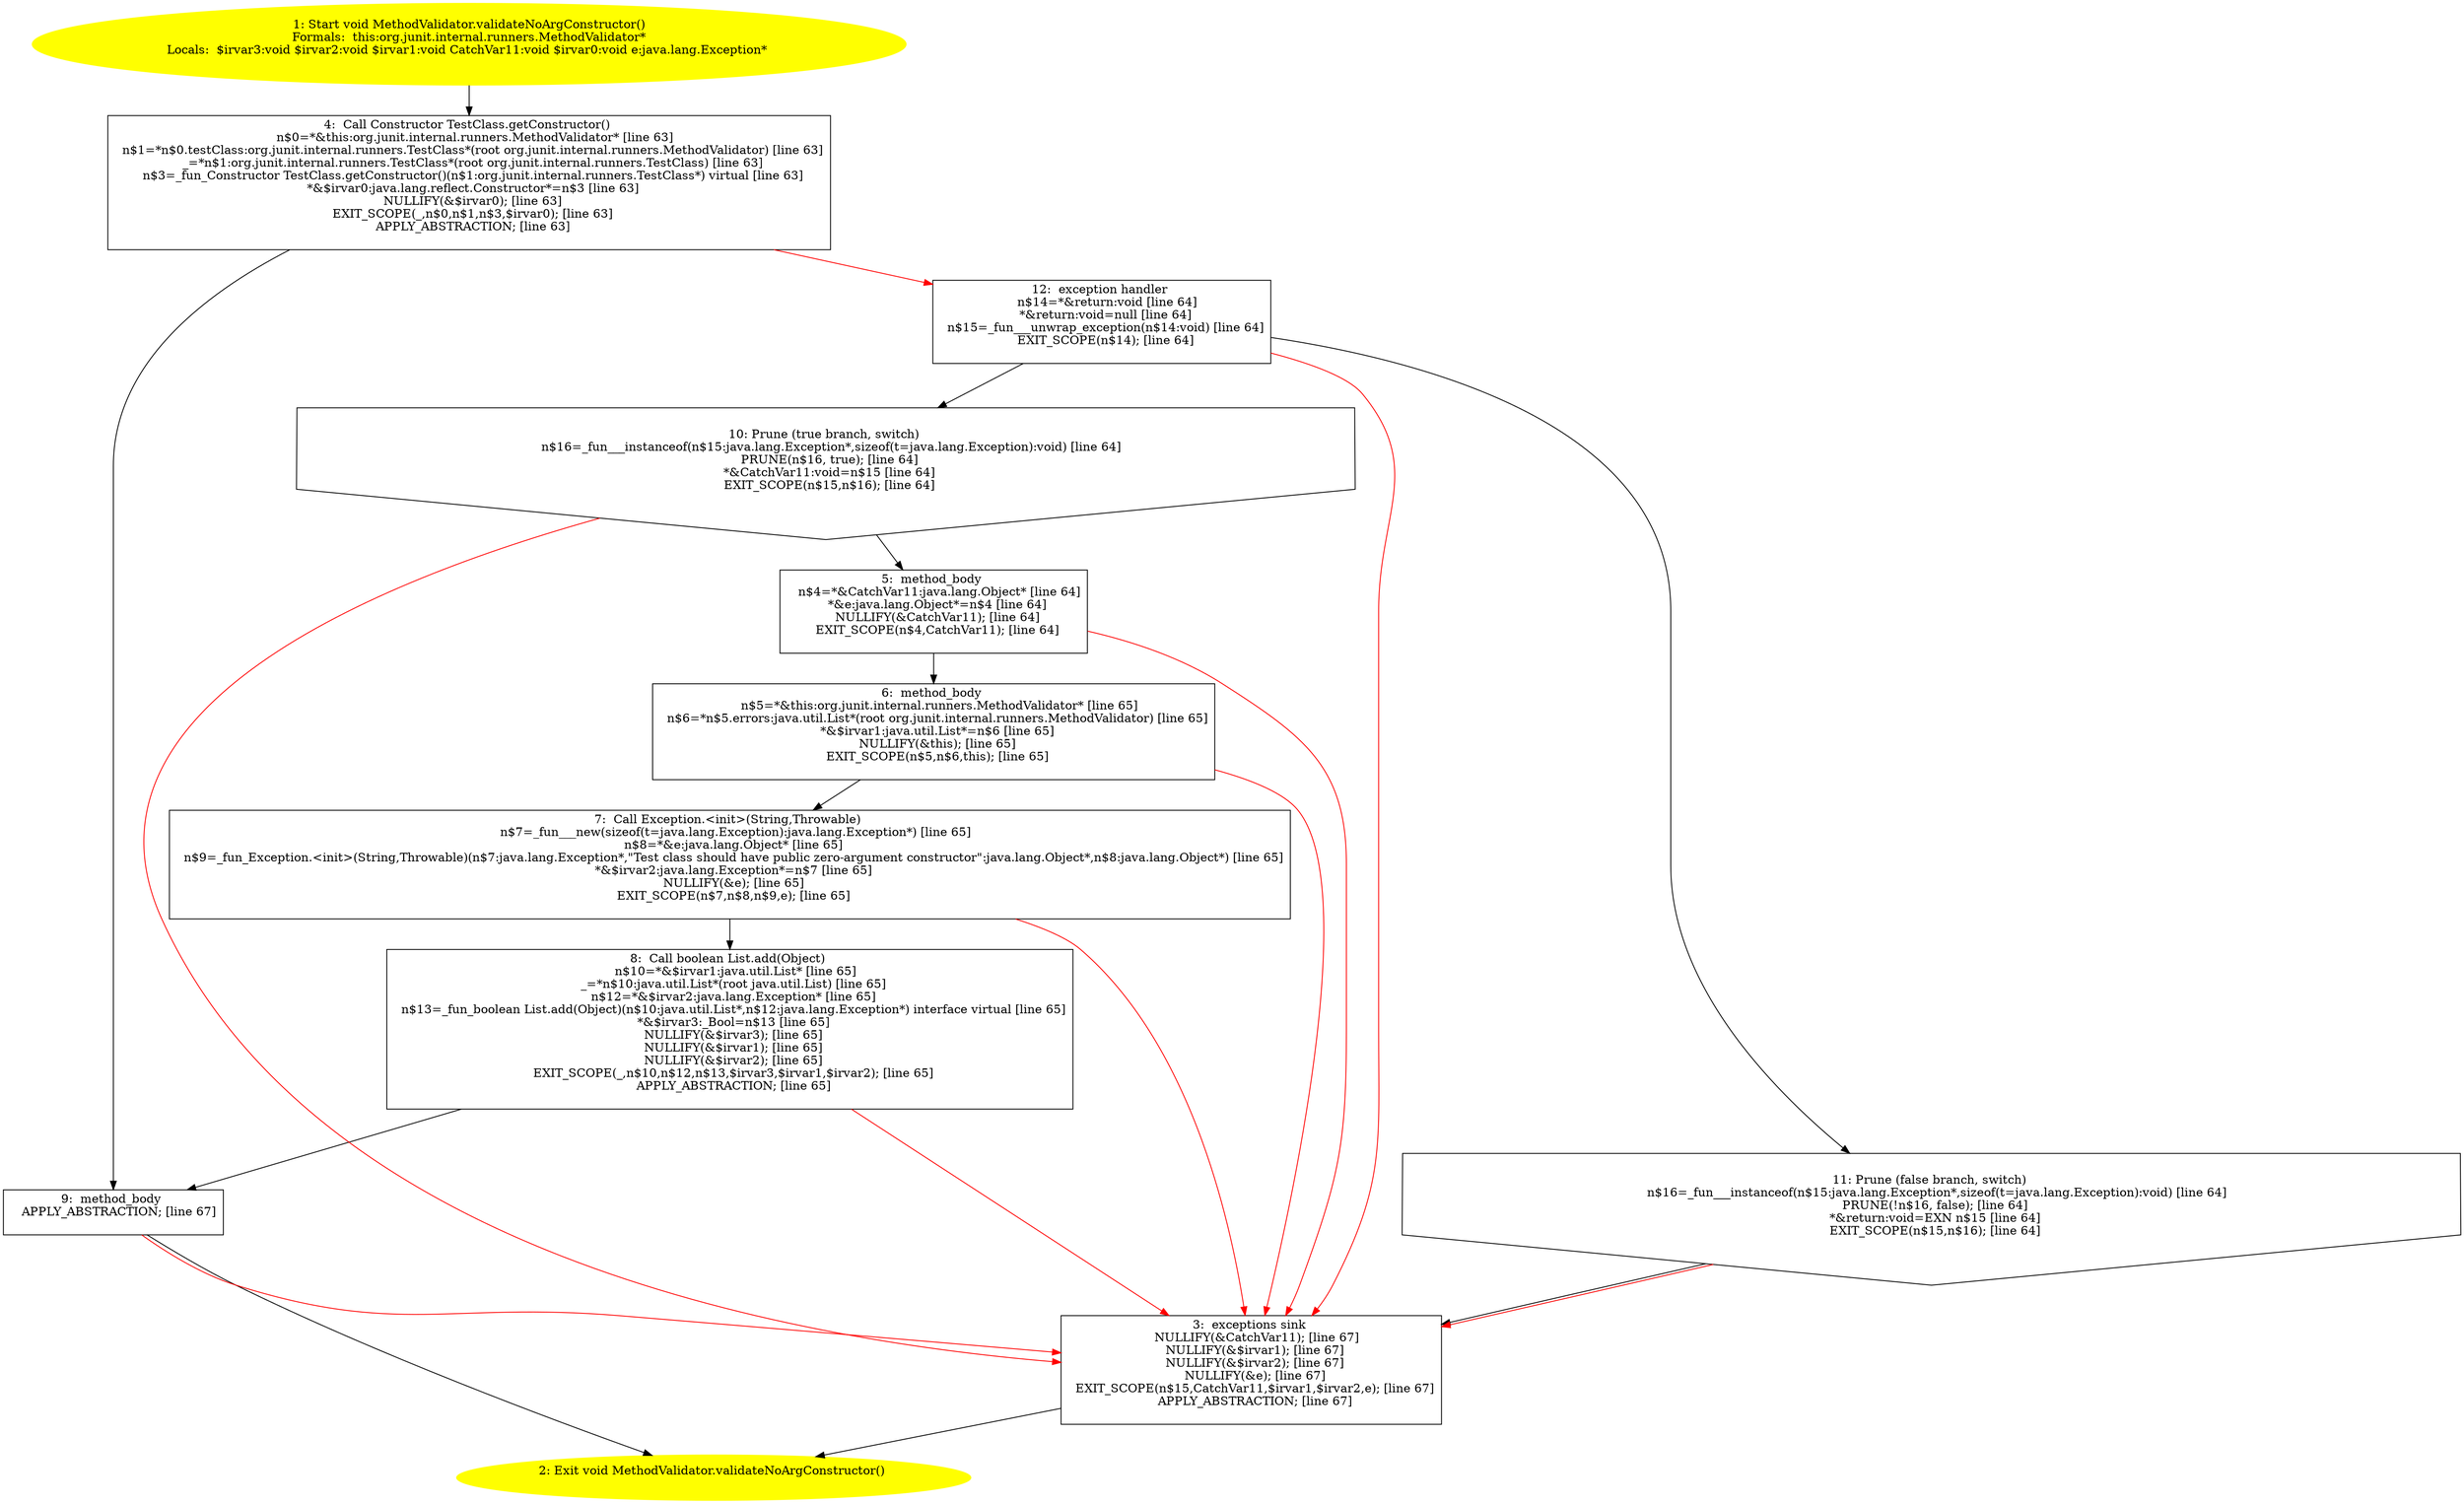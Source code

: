 /* @generated */
digraph cfg {
"org.junit.internal.runners.MethodValidator.validateNoArgConstructor():void.939061a6e6777accc675126fe63fe16b_1" [label="1: Start void MethodValidator.validateNoArgConstructor()\nFormals:  this:org.junit.internal.runners.MethodValidator*\nLocals:  $irvar3:void $irvar2:void $irvar1:void CatchVar11:void $irvar0:void e:java.lang.Exception* \n  " color=yellow style=filled]
	

	 "org.junit.internal.runners.MethodValidator.validateNoArgConstructor():void.939061a6e6777accc675126fe63fe16b_1" -> "org.junit.internal.runners.MethodValidator.validateNoArgConstructor():void.939061a6e6777accc675126fe63fe16b_4" ;
"org.junit.internal.runners.MethodValidator.validateNoArgConstructor():void.939061a6e6777accc675126fe63fe16b_2" [label="2: Exit void MethodValidator.validateNoArgConstructor() \n  " color=yellow style=filled]
	

"org.junit.internal.runners.MethodValidator.validateNoArgConstructor():void.939061a6e6777accc675126fe63fe16b_3" [label="3:  exceptions sink \n   NULLIFY(&CatchVar11); [line 67]\n  NULLIFY(&$irvar1); [line 67]\n  NULLIFY(&$irvar2); [line 67]\n  NULLIFY(&e); [line 67]\n  EXIT_SCOPE(n$15,CatchVar11,$irvar1,$irvar2,e); [line 67]\n  APPLY_ABSTRACTION; [line 67]\n " shape="box"]
	

	 "org.junit.internal.runners.MethodValidator.validateNoArgConstructor():void.939061a6e6777accc675126fe63fe16b_3" -> "org.junit.internal.runners.MethodValidator.validateNoArgConstructor():void.939061a6e6777accc675126fe63fe16b_2" ;
"org.junit.internal.runners.MethodValidator.validateNoArgConstructor():void.939061a6e6777accc675126fe63fe16b_4" [label="4:  Call Constructor TestClass.getConstructor() \n   n$0=*&this:org.junit.internal.runners.MethodValidator* [line 63]\n  n$1=*n$0.testClass:org.junit.internal.runners.TestClass*(root org.junit.internal.runners.MethodValidator) [line 63]\n  _=*n$1:org.junit.internal.runners.TestClass*(root org.junit.internal.runners.TestClass) [line 63]\n  n$3=_fun_Constructor TestClass.getConstructor()(n$1:org.junit.internal.runners.TestClass*) virtual [line 63]\n  *&$irvar0:java.lang.reflect.Constructor*=n$3 [line 63]\n  NULLIFY(&$irvar0); [line 63]\n  EXIT_SCOPE(_,n$0,n$1,n$3,$irvar0); [line 63]\n  APPLY_ABSTRACTION; [line 63]\n " shape="box"]
	

	 "org.junit.internal.runners.MethodValidator.validateNoArgConstructor():void.939061a6e6777accc675126fe63fe16b_4" -> "org.junit.internal.runners.MethodValidator.validateNoArgConstructor():void.939061a6e6777accc675126fe63fe16b_9" ;
	 "org.junit.internal.runners.MethodValidator.validateNoArgConstructor():void.939061a6e6777accc675126fe63fe16b_4" -> "org.junit.internal.runners.MethodValidator.validateNoArgConstructor():void.939061a6e6777accc675126fe63fe16b_12" [color="red" ];
"org.junit.internal.runners.MethodValidator.validateNoArgConstructor():void.939061a6e6777accc675126fe63fe16b_5" [label="5:  method_body \n   n$4=*&CatchVar11:java.lang.Object* [line 64]\n  *&e:java.lang.Object*=n$4 [line 64]\n  NULLIFY(&CatchVar11); [line 64]\n  EXIT_SCOPE(n$4,CatchVar11); [line 64]\n " shape="box"]
	

	 "org.junit.internal.runners.MethodValidator.validateNoArgConstructor():void.939061a6e6777accc675126fe63fe16b_5" -> "org.junit.internal.runners.MethodValidator.validateNoArgConstructor():void.939061a6e6777accc675126fe63fe16b_6" ;
	 "org.junit.internal.runners.MethodValidator.validateNoArgConstructor():void.939061a6e6777accc675126fe63fe16b_5" -> "org.junit.internal.runners.MethodValidator.validateNoArgConstructor():void.939061a6e6777accc675126fe63fe16b_3" [color="red" ];
"org.junit.internal.runners.MethodValidator.validateNoArgConstructor():void.939061a6e6777accc675126fe63fe16b_6" [label="6:  method_body \n   n$5=*&this:org.junit.internal.runners.MethodValidator* [line 65]\n  n$6=*n$5.errors:java.util.List*(root org.junit.internal.runners.MethodValidator) [line 65]\n  *&$irvar1:java.util.List*=n$6 [line 65]\n  NULLIFY(&this); [line 65]\n  EXIT_SCOPE(n$5,n$6,this); [line 65]\n " shape="box"]
	

	 "org.junit.internal.runners.MethodValidator.validateNoArgConstructor():void.939061a6e6777accc675126fe63fe16b_6" -> "org.junit.internal.runners.MethodValidator.validateNoArgConstructor():void.939061a6e6777accc675126fe63fe16b_7" ;
	 "org.junit.internal.runners.MethodValidator.validateNoArgConstructor():void.939061a6e6777accc675126fe63fe16b_6" -> "org.junit.internal.runners.MethodValidator.validateNoArgConstructor():void.939061a6e6777accc675126fe63fe16b_3" [color="red" ];
"org.junit.internal.runners.MethodValidator.validateNoArgConstructor():void.939061a6e6777accc675126fe63fe16b_7" [label="7:  Call Exception.<init>(String,Throwable) \n   n$7=_fun___new(sizeof(t=java.lang.Exception):java.lang.Exception*) [line 65]\n  n$8=*&e:java.lang.Object* [line 65]\n  n$9=_fun_Exception.<init>(String,Throwable)(n$7:java.lang.Exception*,\"Test class should have public zero-argument constructor\":java.lang.Object*,n$8:java.lang.Object*) [line 65]\n  *&$irvar2:java.lang.Exception*=n$7 [line 65]\n  NULLIFY(&e); [line 65]\n  EXIT_SCOPE(n$7,n$8,n$9,e); [line 65]\n " shape="box"]
	

	 "org.junit.internal.runners.MethodValidator.validateNoArgConstructor():void.939061a6e6777accc675126fe63fe16b_7" -> "org.junit.internal.runners.MethodValidator.validateNoArgConstructor():void.939061a6e6777accc675126fe63fe16b_8" ;
	 "org.junit.internal.runners.MethodValidator.validateNoArgConstructor():void.939061a6e6777accc675126fe63fe16b_7" -> "org.junit.internal.runners.MethodValidator.validateNoArgConstructor():void.939061a6e6777accc675126fe63fe16b_3" [color="red" ];
"org.junit.internal.runners.MethodValidator.validateNoArgConstructor():void.939061a6e6777accc675126fe63fe16b_8" [label="8:  Call boolean List.add(Object) \n   n$10=*&$irvar1:java.util.List* [line 65]\n  _=*n$10:java.util.List*(root java.util.List) [line 65]\n  n$12=*&$irvar2:java.lang.Exception* [line 65]\n  n$13=_fun_boolean List.add(Object)(n$10:java.util.List*,n$12:java.lang.Exception*) interface virtual [line 65]\n  *&$irvar3:_Bool=n$13 [line 65]\n  NULLIFY(&$irvar3); [line 65]\n  NULLIFY(&$irvar1); [line 65]\n  NULLIFY(&$irvar2); [line 65]\n  EXIT_SCOPE(_,n$10,n$12,n$13,$irvar3,$irvar1,$irvar2); [line 65]\n  APPLY_ABSTRACTION; [line 65]\n " shape="box"]
	

	 "org.junit.internal.runners.MethodValidator.validateNoArgConstructor():void.939061a6e6777accc675126fe63fe16b_8" -> "org.junit.internal.runners.MethodValidator.validateNoArgConstructor():void.939061a6e6777accc675126fe63fe16b_9" ;
	 "org.junit.internal.runners.MethodValidator.validateNoArgConstructor():void.939061a6e6777accc675126fe63fe16b_8" -> "org.junit.internal.runners.MethodValidator.validateNoArgConstructor():void.939061a6e6777accc675126fe63fe16b_3" [color="red" ];
"org.junit.internal.runners.MethodValidator.validateNoArgConstructor():void.939061a6e6777accc675126fe63fe16b_9" [label="9:  method_body \n   APPLY_ABSTRACTION; [line 67]\n " shape="box"]
	

	 "org.junit.internal.runners.MethodValidator.validateNoArgConstructor():void.939061a6e6777accc675126fe63fe16b_9" -> "org.junit.internal.runners.MethodValidator.validateNoArgConstructor():void.939061a6e6777accc675126fe63fe16b_2" ;
	 "org.junit.internal.runners.MethodValidator.validateNoArgConstructor():void.939061a6e6777accc675126fe63fe16b_9" -> "org.junit.internal.runners.MethodValidator.validateNoArgConstructor():void.939061a6e6777accc675126fe63fe16b_3" [color="red" ];
"org.junit.internal.runners.MethodValidator.validateNoArgConstructor():void.939061a6e6777accc675126fe63fe16b_10" [label="10: Prune (true branch, switch) \n   n$16=_fun___instanceof(n$15:java.lang.Exception*,sizeof(t=java.lang.Exception):void) [line 64]\n  PRUNE(n$16, true); [line 64]\n  *&CatchVar11:void=n$15 [line 64]\n  EXIT_SCOPE(n$15,n$16); [line 64]\n " shape="invhouse"]
	

	 "org.junit.internal.runners.MethodValidator.validateNoArgConstructor():void.939061a6e6777accc675126fe63fe16b_10" -> "org.junit.internal.runners.MethodValidator.validateNoArgConstructor():void.939061a6e6777accc675126fe63fe16b_5" ;
	 "org.junit.internal.runners.MethodValidator.validateNoArgConstructor():void.939061a6e6777accc675126fe63fe16b_10" -> "org.junit.internal.runners.MethodValidator.validateNoArgConstructor():void.939061a6e6777accc675126fe63fe16b_3" [color="red" ];
"org.junit.internal.runners.MethodValidator.validateNoArgConstructor():void.939061a6e6777accc675126fe63fe16b_11" [label="11: Prune (false branch, switch) \n   n$16=_fun___instanceof(n$15:java.lang.Exception*,sizeof(t=java.lang.Exception):void) [line 64]\n  PRUNE(!n$16, false); [line 64]\n  *&return:void=EXN n$15 [line 64]\n  EXIT_SCOPE(n$15,n$16); [line 64]\n " shape="invhouse"]
	

	 "org.junit.internal.runners.MethodValidator.validateNoArgConstructor():void.939061a6e6777accc675126fe63fe16b_11" -> "org.junit.internal.runners.MethodValidator.validateNoArgConstructor():void.939061a6e6777accc675126fe63fe16b_3" ;
	 "org.junit.internal.runners.MethodValidator.validateNoArgConstructor():void.939061a6e6777accc675126fe63fe16b_11" -> "org.junit.internal.runners.MethodValidator.validateNoArgConstructor():void.939061a6e6777accc675126fe63fe16b_3" [color="red" ];
"org.junit.internal.runners.MethodValidator.validateNoArgConstructor():void.939061a6e6777accc675126fe63fe16b_12" [label="12:  exception handler \n   n$14=*&return:void [line 64]\n  *&return:void=null [line 64]\n  n$15=_fun___unwrap_exception(n$14:void) [line 64]\n  EXIT_SCOPE(n$14); [line 64]\n " shape="box"]
	

	 "org.junit.internal.runners.MethodValidator.validateNoArgConstructor():void.939061a6e6777accc675126fe63fe16b_12" -> "org.junit.internal.runners.MethodValidator.validateNoArgConstructor():void.939061a6e6777accc675126fe63fe16b_10" ;
	 "org.junit.internal.runners.MethodValidator.validateNoArgConstructor():void.939061a6e6777accc675126fe63fe16b_12" -> "org.junit.internal.runners.MethodValidator.validateNoArgConstructor():void.939061a6e6777accc675126fe63fe16b_11" ;
	 "org.junit.internal.runners.MethodValidator.validateNoArgConstructor():void.939061a6e6777accc675126fe63fe16b_12" -> "org.junit.internal.runners.MethodValidator.validateNoArgConstructor():void.939061a6e6777accc675126fe63fe16b_3" [color="red" ];
}
